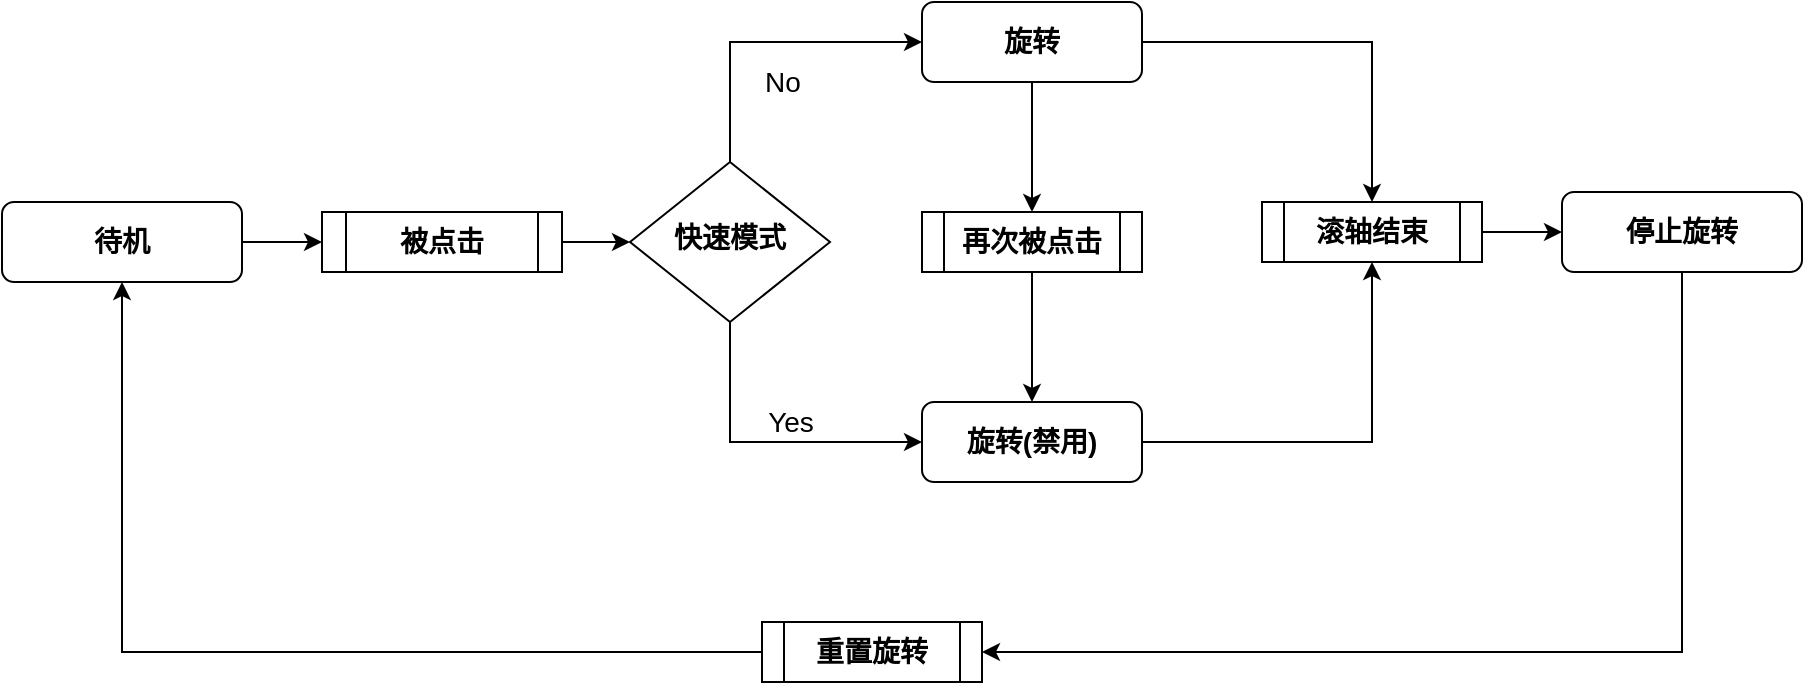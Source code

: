 <mxfile version="24.0.7" type="github">
  <diagram id="C5RBs43oDa-KdzZeNtuy" name="Page-1">
    <mxGraphModel dx="1061" dy="547" grid="1" gridSize="10" guides="1" tooltips="1" connect="1" arrows="1" fold="1" page="1" pageScale="1" pageWidth="827" pageHeight="1169" math="0" shadow="0">
      <root>
        <mxCell id="WIyWlLk6GJQsqaUBKTNV-0" />
        <mxCell id="WIyWlLk6GJQsqaUBKTNV-1" parent="WIyWlLk6GJQsqaUBKTNV-0" />
        <mxCell id="RcMuWe0LuzicDSWimL45-28" style="edgeStyle=orthogonalEdgeStyle;rounded=0;orthogonalLoop=1;jettySize=auto;html=1;exitX=1;exitY=0.5;exitDx=0;exitDy=0;entryX=0;entryY=0.5;entryDx=0;entryDy=0;" edge="1" parent="WIyWlLk6GJQsqaUBKTNV-1" source="WIyWlLk6GJQsqaUBKTNV-3" target="RcMuWe0LuzicDSWimL45-27">
          <mxGeometry relative="1" as="geometry" />
        </mxCell>
        <mxCell id="WIyWlLk6GJQsqaUBKTNV-3" value="待机" style="rounded=1;whiteSpace=wrap;html=1;fontSize=14;glass=0;strokeWidth=1;shadow=0;fontStyle=1" parent="WIyWlLk6GJQsqaUBKTNV-1" vertex="1">
          <mxGeometry x="140" y="220" width="120" height="40" as="geometry" />
        </mxCell>
        <mxCell id="RcMuWe0LuzicDSWimL45-32" style="edgeStyle=orthogonalEdgeStyle;rounded=0;orthogonalLoop=1;jettySize=auto;html=1;exitX=0.5;exitY=1;exitDx=0;exitDy=0;entryX=0.5;entryY=0;entryDx=0;entryDy=0;" edge="1" parent="WIyWlLk6GJQsqaUBKTNV-1" source="WIyWlLk6GJQsqaUBKTNV-7" target="RcMuWe0LuzicDSWimL45-30">
          <mxGeometry relative="1" as="geometry" />
        </mxCell>
        <mxCell id="RcMuWe0LuzicDSWimL45-35" style="edgeStyle=orthogonalEdgeStyle;rounded=0;orthogonalLoop=1;jettySize=auto;html=1;entryX=0.5;entryY=0;entryDx=0;entryDy=0;" edge="1" parent="WIyWlLk6GJQsqaUBKTNV-1" source="WIyWlLk6GJQsqaUBKTNV-7" target="RcMuWe0LuzicDSWimL45-34">
          <mxGeometry relative="1" as="geometry" />
        </mxCell>
        <mxCell id="WIyWlLk6GJQsqaUBKTNV-7" value="旋转" style="rounded=1;whiteSpace=wrap;html=1;fontSize=14;glass=0;strokeWidth=1;shadow=0;fontStyle=1" parent="WIyWlLk6GJQsqaUBKTNV-1" vertex="1">
          <mxGeometry x="600" y="120" width="110" height="40" as="geometry" />
        </mxCell>
        <mxCell id="RcMuWe0LuzicDSWimL45-4" value="" style="edgeStyle=orthogonalEdgeStyle;rounded=0;orthogonalLoop=1;jettySize=auto;html=1;entryX=0.5;entryY=1;entryDx=0;entryDy=0;fontSize=14;fontStyle=1;exitX=1;exitY=0.5;exitDx=0;exitDy=0;" edge="1" parent="WIyWlLk6GJQsqaUBKTNV-1" source="RcMuWe0LuzicDSWimL45-3" target="RcMuWe0LuzicDSWimL45-34">
          <mxGeometry x="0.607" y="40" relative="1" as="geometry">
            <mxPoint x="690" y="420" as="sourcePoint" />
            <mxPoint x="820.0" y="255" as="targetPoint" />
            <mxPoint as="offset" />
          </mxGeometry>
        </mxCell>
        <mxCell id="RcMuWe0LuzicDSWimL45-3" value="旋转(禁用)" style="rounded=1;whiteSpace=wrap;html=1;fontSize=14;glass=0;strokeWidth=1;shadow=0;fontStyle=1" vertex="1" parent="WIyWlLk6GJQsqaUBKTNV-1">
          <mxGeometry x="600" y="320" width="110" height="40" as="geometry" />
        </mxCell>
        <mxCell id="RcMuWe0LuzicDSWimL45-21" value="No" style="edgeStyle=orthogonalEdgeStyle;rounded=0;orthogonalLoop=1;jettySize=auto;html=1;exitX=0.5;exitY=0;exitDx=0;exitDy=0;entryX=0;entryY=0.5;entryDx=0;entryDy=0;fontSize=14;" edge="1" parent="WIyWlLk6GJQsqaUBKTNV-1" source="RcMuWe0LuzicDSWimL45-8" target="WIyWlLk6GJQsqaUBKTNV-7">
          <mxGeometry x="0.102" y="-20" relative="1" as="geometry">
            <mxPoint as="offset" />
          </mxGeometry>
        </mxCell>
        <mxCell id="RcMuWe0LuzicDSWimL45-22" value="Yes" style="edgeStyle=orthogonalEdgeStyle;rounded=0;orthogonalLoop=1;jettySize=auto;html=1;exitX=0.5;exitY=1;exitDx=0;exitDy=0;entryX=0;entryY=0.5;entryDx=0;entryDy=0;fontSize=14;" edge="1" parent="WIyWlLk6GJQsqaUBKTNV-1" source="RcMuWe0LuzicDSWimL45-8" target="RcMuWe0LuzicDSWimL45-3">
          <mxGeometry x="0.148" y="10" relative="1" as="geometry">
            <mxPoint as="offset" />
          </mxGeometry>
        </mxCell>
        <mxCell id="RcMuWe0LuzicDSWimL45-8" value="快速模式" style="rhombus;whiteSpace=wrap;html=1;shadow=0;fontFamily=Helvetica;fontSize=14;align=center;strokeWidth=1;spacing=6;spacingTop=-4;fontStyle=1" vertex="1" parent="WIyWlLk6GJQsqaUBKTNV-1">
          <mxGeometry x="454" y="200" width="100" height="80" as="geometry" />
        </mxCell>
        <mxCell id="RcMuWe0LuzicDSWimL45-29" style="edgeStyle=orthogonalEdgeStyle;rounded=0;orthogonalLoop=1;jettySize=auto;html=1;exitX=1;exitY=0.5;exitDx=0;exitDy=0;entryX=0;entryY=0.5;entryDx=0;entryDy=0;" edge="1" parent="WIyWlLk6GJQsqaUBKTNV-1" source="RcMuWe0LuzicDSWimL45-27" target="RcMuWe0LuzicDSWimL45-8">
          <mxGeometry relative="1" as="geometry" />
        </mxCell>
        <mxCell id="RcMuWe0LuzicDSWimL45-27" value="&lt;span style=&quot;text-wrap: nowrap; font-size: 14px; background-color: rgb(255, 255, 255);&quot;&gt;被点击&lt;/span&gt;" style="shape=process;whiteSpace=wrap;html=1;backgroundOutline=1;fontSize=14;fontStyle=1" vertex="1" parent="WIyWlLk6GJQsqaUBKTNV-1">
          <mxGeometry x="300" y="225" width="120" height="30" as="geometry" />
        </mxCell>
        <mxCell id="RcMuWe0LuzicDSWimL45-33" style="edgeStyle=orthogonalEdgeStyle;rounded=0;orthogonalLoop=1;jettySize=auto;html=1;exitX=0.5;exitY=1;exitDx=0;exitDy=0;entryX=0.5;entryY=0;entryDx=0;entryDy=0;" edge="1" parent="WIyWlLk6GJQsqaUBKTNV-1" source="RcMuWe0LuzicDSWimL45-30" target="RcMuWe0LuzicDSWimL45-3">
          <mxGeometry relative="1" as="geometry" />
        </mxCell>
        <mxCell id="RcMuWe0LuzicDSWimL45-30" value="&lt;span style=&quot;font-size: 14px; font-weight: 700; text-wrap: nowrap; background-color: rgb(255, 255, 255);&quot;&gt;再次被点击&lt;/span&gt;" style="shape=process;whiteSpace=wrap;html=1;backgroundOutline=1;" vertex="1" parent="WIyWlLk6GJQsqaUBKTNV-1">
          <mxGeometry x="600" y="225" width="110" height="30" as="geometry" />
        </mxCell>
        <mxCell id="RcMuWe0LuzicDSWimL45-43" style="edgeStyle=orthogonalEdgeStyle;rounded=0;orthogonalLoop=1;jettySize=auto;html=1;exitX=1;exitY=0.5;exitDx=0;exitDy=0;entryX=0;entryY=0.5;entryDx=0;entryDy=0;" edge="1" parent="WIyWlLk6GJQsqaUBKTNV-1" source="RcMuWe0LuzicDSWimL45-34" target="RcMuWe0LuzicDSWimL45-42">
          <mxGeometry relative="1" as="geometry" />
        </mxCell>
        <mxCell id="RcMuWe0LuzicDSWimL45-34" value="&lt;span style=&quot;font-size: 14px; text-wrap: nowrap; background-color: rgb(255, 255, 255);&quot;&gt;滚轴结束&lt;/span&gt;" style="shape=process;whiteSpace=wrap;html=1;backgroundOutline=1;fontSize=14;fontStyle=1" vertex="1" parent="WIyWlLk6GJQsqaUBKTNV-1">
          <mxGeometry x="770" y="220" width="110" height="30" as="geometry" />
        </mxCell>
        <mxCell id="RcMuWe0LuzicDSWimL45-41" style="edgeStyle=orthogonalEdgeStyle;rounded=0;orthogonalLoop=1;jettySize=auto;html=1;entryX=0.5;entryY=1;entryDx=0;entryDy=0;" edge="1" parent="WIyWlLk6GJQsqaUBKTNV-1" source="RcMuWe0LuzicDSWimL45-38" target="WIyWlLk6GJQsqaUBKTNV-3">
          <mxGeometry relative="1" as="geometry" />
        </mxCell>
        <mxCell id="RcMuWe0LuzicDSWimL45-38" value="&lt;span style=&quot;text-wrap: nowrap; background-color: rgb(255, 255, 255);&quot;&gt;重置旋转&lt;/span&gt;" style="shape=process;whiteSpace=wrap;html=1;backgroundOutline=1;fontSize=14;fontStyle=1" vertex="1" parent="WIyWlLk6GJQsqaUBKTNV-1">
          <mxGeometry x="520" y="430" width="110" height="30" as="geometry" />
        </mxCell>
        <mxCell id="RcMuWe0LuzicDSWimL45-46" style="edgeStyle=orthogonalEdgeStyle;rounded=0;orthogonalLoop=1;jettySize=auto;html=1;exitX=0.5;exitY=1;exitDx=0;exitDy=0;entryX=1;entryY=0.5;entryDx=0;entryDy=0;" edge="1" parent="WIyWlLk6GJQsqaUBKTNV-1" source="RcMuWe0LuzicDSWimL45-42" target="RcMuWe0LuzicDSWimL45-38">
          <mxGeometry relative="1" as="geometry" />
        </mxCell>
        <mxCell id="RcMuWe0LuzicDSWimL45-42" value="停止旋转" style="rounded=1;whiteSpace=wrap;html=1;fontSize=14;glass=0;strokeWidth=1;shadow=0;fontStyle=1" vertex="1" parent="WIyWlLk6GJQsqaUBKTNV-1">
          <mxGeometry x="920" y="215" width="120" height="40" as="geometry" />
        </mxCell>
      </root>
    </mxGraphModel>
  </diagram>
</mxfile>
